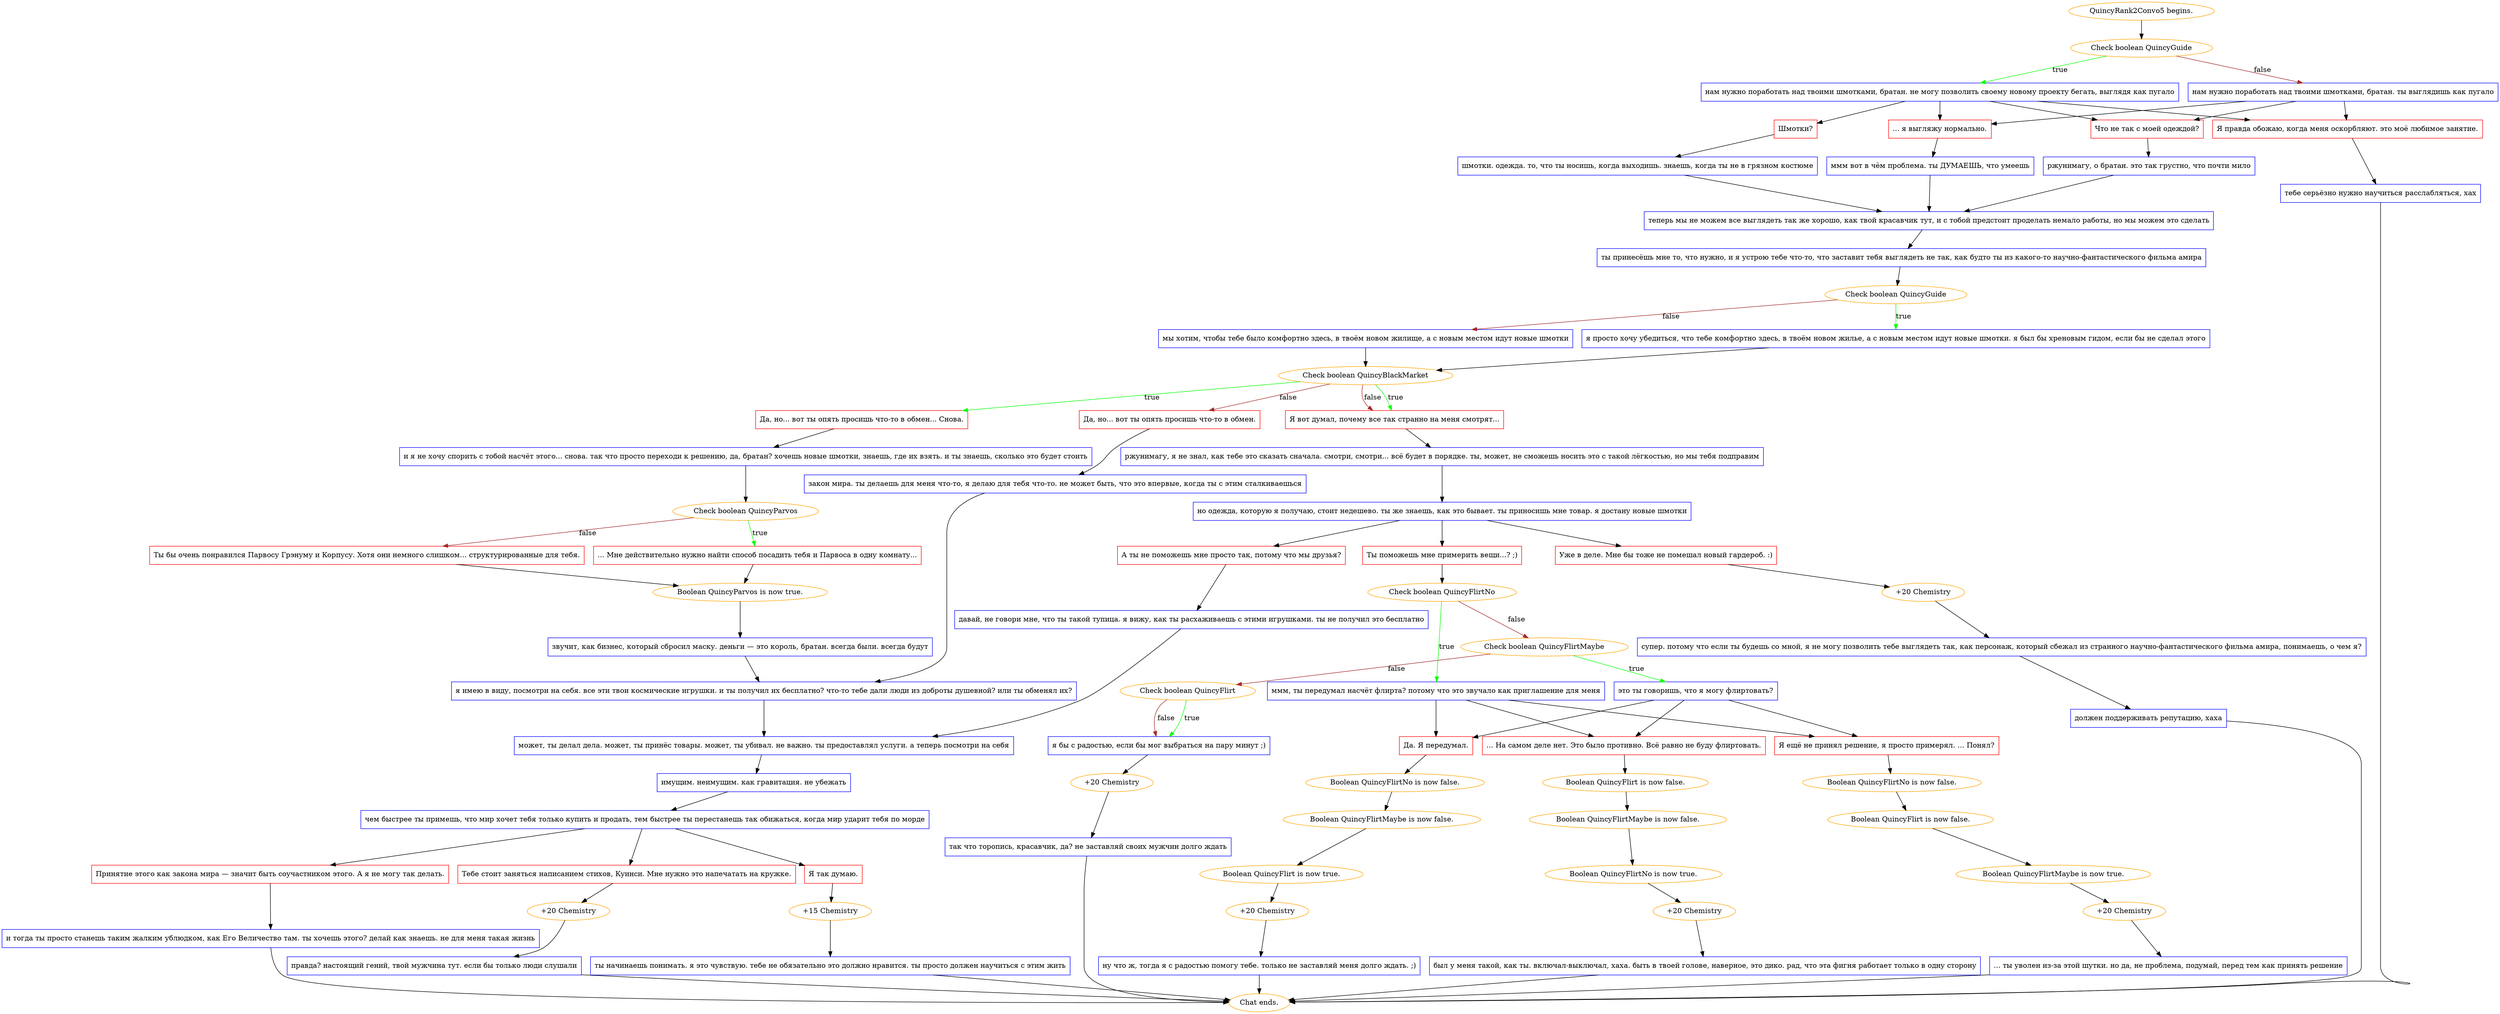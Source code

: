 digraph {
	"QuincyRank2Convo5 begins." [color=orange];
		"QuincyRank2Convo5 begins." -> j884439846;
	j884439846 [label="Check boolean QuincyGuide",color=orange];
		j884439846 -> j2751318599 [label=true,color=green];
		j884439846 -> j2519143299 [label=false,color=brown];
	j2751318599 [label="нам нужно поработать над твоими шмотками, братан. не могу позволить своему новому проекту бегать, выглядя как пугало",shape=box,color=blue];
		j2751318599 -> j4193646807;
		j2751318599 -> j1129595952;
		j2751318599 -> j3206333320;
		j2751318599 -> j1388252957;
	j2519143299 [label="нам нужно поработать над твоими шмотками, братан. ты выглядишь как пугало",shape=box,color=blue];
		j2519143299 -> j1129595952;
		j2519143299 -> j3206333320;
		j2519143299 -> j1388252957;
	j4193646807 [label="Шмотки?",shape=box,color=red];
		j4193646807 -> j784638357;
	j1129595952 [label="Я правда обожаю, когда меня оскорбляют. это моё любимое занятие.",shape=box,color=red];
		j1129595952 -> j1518360761;
	j3206333320 [label="... я выгляжу нормально.",shape=box,color=red];
		j3206333320 -> j2824247421;
	j1388252957 [label="Что не так с моей одеждой?",shape=box,color=red];
		j1388252957 -> j2909288343;
	j784638357 [label="шмотки. одежда. то, что ты носишь, когда выходишь. знаешь, когда ты не в грязном костюме",shape=box,color=blue];
		j784638357 -> j4123299483;
	j1518360761 [label="тебе серьёзно нужно научиться расслабляться, хах",shape=box,color=blue];
		j1518360761 -> "Chat ends.";
	j2824247421 [label="ммм вот в чём проблема. ты ДУМАЕШЬ, что умеешь",shape=box,color=blue];
		j2824247421 -> j4123299483;
	j2909288343 [label="ржунимагу, о братан. это так грустно, что почти мило",shape=box,color=blue];
		j2909288343 -> j4123299483;
	j4123299483 [label="теперь мы не можем все выглядеть так же хорошо, как твой красавчик тут, и с тобой предстоит проделать немало работы, но мы можем это сделать",shape=box,color=blue];
		j4123299483 -> j10305723;
	"Chat ends." [color=orange];
	j10305723 [label="ты принесёшь мне то, что нужно, и я устрою тебе что-то, что заставит тебя выглядеть не так, как будто ты из какого-то научно-фантастического фильма амира",shape=box,color=blue];
		j10305723 -> j2380463023;
	j2380463023 [label="Check boolean QuincyGuide",color=orange];
		j2380463023 -> j3300481619 [label=true,color=green];
		j2380463023 -> j4028221548 [label=false,color=brown];
	j3300481619 [label="я просто хочу убедиться, что тебе комфортно здесь, в твоём новом жилье, а с новым местом идут новые шмотки. я был бы хреновым гидом, если бы не сделал этого",shape=box,color=blue];
		j3300481619 -> j3179207597;
	j4028221548 [label="мы хотим, чтобы тебе было комфортно здесь, в твоём новом жилище, а с новым местом идут новые шмотки",shape=box,color=blue];
		j4028221548 -> j3179207597;
	j3179207597 [label="Check boolean QuincyBlackMarket",color=orange];
		j3179207597 -> j821768701 [label=true,color=green];
		j3179207597 -> j703277781 [label=true,color=green];
		j3179207597 -> j3808866852 [label=false,color=brown];
		j3179207597 -> j703277781 [label=false,color=brown];
	j821768701 [label="Да, но... вот ты опять просишь что-то в обмен... Снова.",shape=box,color=red];
		j821768701 -> j1370936928;
	j703277781 [label="Я вот думал, почему все так странно на меня смотрят...",shape=box,color=red];
		j703277781 -> j92834044;
	j3808866852 [label="Да, но... вот ты опять просишь что-то в обмен.",shape=box,color=red];
		j3808866852 -> j260457340;
	j1370936928 [label="и я не хочу спорить с тобой насчёт этого... снова. так что просто переходи к решению, да, братан? хочешь новые шмотки, знаешь, где их взять. и ты знаешь, сколько это будет стоить",shape=box,color=blue];
		j1370936928 -> j3541321876;
	j92834044 [label="ржунимагу, я не знал, как тебе это сказать сначала. смотри, смотри... всё будет в порядке. ты, может, не сможешь носить это с такой лёгкостью, но мы тебя подправим",shape=box,color=blue];
		j92834044 -> j3782028099;
	j260457340 [label="закон мира. ты делаешь для меня что-то, я делаю для тебя что-то. не может быть, что это впервые, когда ты с этим сталкиваешься",shape=box,color=blue];
		j260457340 -> j237708386;
	j3541321876 [label="Check boolean QuincyParvos",color=orange];
		j3541321876 -> j1318503998 [label=true,color=green];
		j3541321876 -> j1220763166 [label=false,color=brown];
	j3782028099 [label="но одежда, которую я получаю, стоит недешево. ты же знаешь, как это бывает. ты приносишь мне товар. я достану новые шмотки",shape=box,color=blue];
		j3782028099 -> j3202250703;
		j3782028099 -> j2824902017;
		j3782028099 -> j3311423290;
	j237708386 [label="я имею в виду, посмотри на себя. все эти твои космические игрушки. и ты получил их бесплатно? что-то тебе дали люди из доброты душевной? или ты обменял их?",shape=box,color=blue];
		j237708386 -> j1926710837;
	j1318503998 [label="... Мне действительно нужно найти способ посадить тебя и Парвоса в одну комнату...",shape=box,color=red];
		j1318503998 -> j58007904;
	j1220763166 [label="Ты бы очень понравился Парвосу Грэнуму и Корпусу. Хотя они немного слишком... структурированные для тебя.",shape=box,color=red];
		j1220763166 -> j58007904;
	j3202250703 [label="А ты не поможешь мне просто так, потому что мы друзья?",shape=box,color=red];
		j3202250703 -> j3884918381;
	j2824902017 [label="Уже в деле. Мне бы тоже не помешал новый гардероб. :)",shape=box,color=red];
		j2824902017 -> j612662847;
	j3311423290 [label="Ты поможешь мне примерить вещи...? ;)",shape=box,color=red];
		j3311423290 -> j2547648008;
	j1926710837 [label="может, ты делал дела. может, ты принёс товары. может, ты убивал. не важно. ты предоставлял услуги. а теперь посмотри на себя",shape=box,color=blue];
		j1926710837 -> j722464237;
	j58007904 [label="Boolean QuincyParvos is now true.",color=orange];
		j58007904 -> j2048337646;
	j3884918381 [label="давай, не говори мне, что ты такой тупица. я вижу, как ты расхаживаешь с этими игрушками. ты не получил это бесплатно",shape=box,color=blue];
		j3884918381 -> j1926710837;
	j612662847 [label="+20 Chemistry",color=orange];
		j612662847 -> j2531967898;
	j2547648008 [label="Check boolean QuincyFlirtNo",color=orange];
		j2547648008 -> j1981570102 [label=true,color=green];
		j2547648008 -> j3458348099 [label=false,color=brown];
	j722464237 [label="имущим. неимущим. как гравитация. не убежать",shape=box,color=blue];
		j722464237 -> j133644770;
	j2048337646 [label="звучит, как бизнес, который сбросил маску. деньги — это король, братан. всегда были. всегда будут",shape=box,color=blue];
		j2048337646 -> j237708386;
	j2531967898 [label="супер. потому что если ты будешь со мной, я не могу позволить тебе выглядеть так, как персонаж, который сбежал из странного научно-фантастического фильма амира, понимаешь, о чем я?",shape=box,color=blue];
		j2531967898 -> j2918528967;
	j1981570102 [label="ммм, ты передумал насчёт флирта? потому что это звучало как приглашение для меня",shape=box,color=blue];
		j1981570102 -> j1673019529;
		j1981570102 -> j756028537;
		j1981570102 -> j2412911350;
	j3458348099 [label="Check boolean QuincyFlirtMaybe",color=orange];
		j3458348099 -> j2295790951 [label=true,color=green];
		j3458348099 -> j1063846350 [label=false,color=brown];
	j133644770 [label="чем быстрее ты примешь, что мир хочет тебя только купить и продать, тем быстрее ты перестанешь так обижаться, когда мир ударит тебя по морде",shape=box,color=blue];
		j133644770 -> j1707528498;
		j133644770 -> j4053489863;
		j133644770 -> j2425419060;
	j2918528967 [label="должен поддерживать репутацию, хаха",shape=box,color=blue];
		j2918528967 -> "Chat ends.";
	j1673019529 [label="Да. Я передумал.",shape=box,color=red];
		j1673019529 -> j3514816521;
	j756028537 [label="... На самом деле нет. Это было противно. Всё равно не буду флиртовать.",shape=box,color=red];
		j756028537 -> j2961931930;
	j2412911350 [label="Я ещё не принял решение, я просто примерял. ... Понял?",shape=box,color=red];
		j2412911350 -> j1008753944;
	j2295790951 [label="это ты говоришь, что я могу флиртовать?",shape=box,color=blue];
		j2295790951 -> j1673019529;
		j2295790951 -> j756028537;
		j2295790951 -> j2412911350;
	j1063846350 [label="Check boolean QuincyFlirt",color=orange];
		j1063846350 -> j451766651 [label=true,color=green];
		j1063846350 -> j451766651 [label=false,color=brown];
	j1707528498 [label="Принятие этого как закона мира — значит быть соучастником этого. А я не могу так делать.",shape=box,color=red];
		j1707528498 -> j414372604;
	j4053489863 [label="Тебе стоит заняться написанием стихов, Куинси. Мне нужно это напечатать на кружке.",shape=box,color=red];
		j4053489863 -> j2811380391;
	j2425419060 [label="Я так думаю.",shape=box,color=red];
		j2425419060 -> j812642612;
	j3514816521 [label="Boolean QuincyFlirtNo is now false.",color=orange];
		j3514816521 -> j808867817;
	j2961931930 [label="Boolean QuincyFlirt is now false.",color=orange];
		j2961931930 -> j3475488779;
	j1008753944 [label="Boolean QuincyFlirtNo is now false.",color=orange];
		j1008753944 -> j1839588067;
	j451766651 [label="я бы с радостью, если бы мог выбраться на пару минут ;)",shape=box,color=blue];
		j451766651 -> j3541161174;
	j414372604 [label="и тогда ты просто станешь таким жалким ублюдком, как Его Величество там. ты хочешь этого? делай как знаешь. не для меня такая жизнь",shape=box,color=blue];
		j414372604 -> "Chat ends.";
	j2811380391 [label="+20 Chemistry",color=orange];
		j2811380391 -> j3049999803;
	j812642612 [label="+15 Chemistry",color=orange];
		j812642612 -> j1099466722;
	j808867817 [label="Boolean QuincyFlirtMaybe is now false.",color=orange];
		j808867817 -> j4194277756;
	j3475488779 [label="Boolean QuincyFlirtMaybe is now false.",color=orange];
		j3475488779 -> j3094325482;
	j1839588067 [label="Boolean QuincyFlirt is now false.",color=orange];
		j1839588067 -> j2320471469;
	j3541161174 [label="+20 Chemistry",color=orange];
		j3541161174 -> j3604175586;
	j3049999803 [label="правда? настоящий гений, твой мужчина тут. если бы только люди слушали",shape=box,color=blue];
		j3049999803 -> "Chat ends.";
	j1099466722 [label="ты начинаешь понимать. я это чувствую. тебе не обязательно это должно нравится. ты просто должен научиться с этим жить",shape=box,color=blue];
		j1099466722 -> "Chat ends.";
	j4194277756 [label="Boolean QuincyFlirt is now true.",color=orange];
		j4194277756 -> j3142659287;
	j3094325482 [label="Boolean QuincyFlirtNo is now true.",color=orange];
		j3094325482 -> j4029228688;
	j2320471469 [label="Boolean QuincyFlirtMaybe is now true.",color=orange];
		j2320471469 -> j118982187;
	j3604175586 [label="так что торопись, красавчик, да? не заставляй своих мужчин долго ждать",shape=box,color=blue];
		j3604175586 -> "Chat ends.";
	j3142659287 [label="+20 Chemistry",color=orange];
		j3142659287 -> j3689139268;
	j4029228688 [label="+20 Chemistry",color=orange];
		j4029228688 -> j4204117824;
	j118982187 [label="+20 Chemistry",color=orange];
		j118982187 -> j2469713836;
	j3689139268 [label="ну что ж, тогда я с радостью помогу тебе. только не заставляй меня долго ждать. ;)",shape=box,color=blue];
		j3689139268 -> "Chat ends.";
	j4204117824 [label="был у меня такой, как ты. включал-выключал, хаха. быть в твоей голове, наверное, это дико. рад, что эта фигня работает только в одну сторону",shape=box,color=blue];
		j4204117824 -> "Chat ends.";
	j2469713836 [label="... ты уволен из-за этой шутки. но да, не проблема, подумай, перед тем как принять решение",shape=box,color=blue];
		j2469713836 -> "Chat ends.";
}